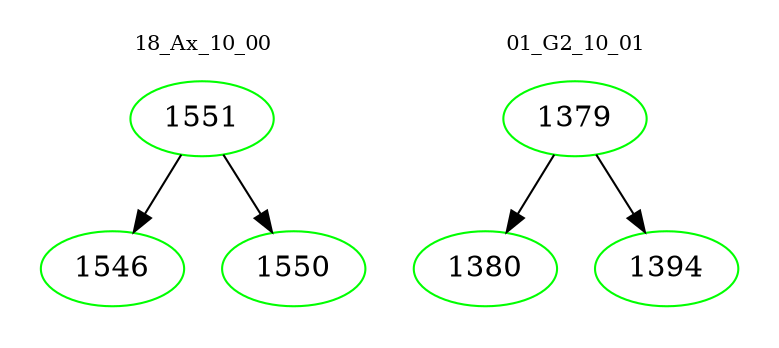 digraph{
subgraph cluster_0 {
color = white
label = "18_Ax_10_00";
fontsize=10;
T0_1551 [label="1551", color="green"]
T0_1551 -> T0_1546 [color="black"]
T0_1546 [label="1546", color="green"]
T0_1551 -> T0_1550 [color="black"]
T0_1550 [label="1550", color="green"]
}
subgraph cluster_1 {
color = white
label = "01_G2_10_01";
fontsize=10;
T1_1379 [label="1379", color="green"]
T1_1379 -> T1_1380 [color="black"]
T1_1380 [label="1380", color="green"]
T1_1379 -> T1_1394 [color="black"]
T1_1394 [label="1394", color="green"]
}
}
